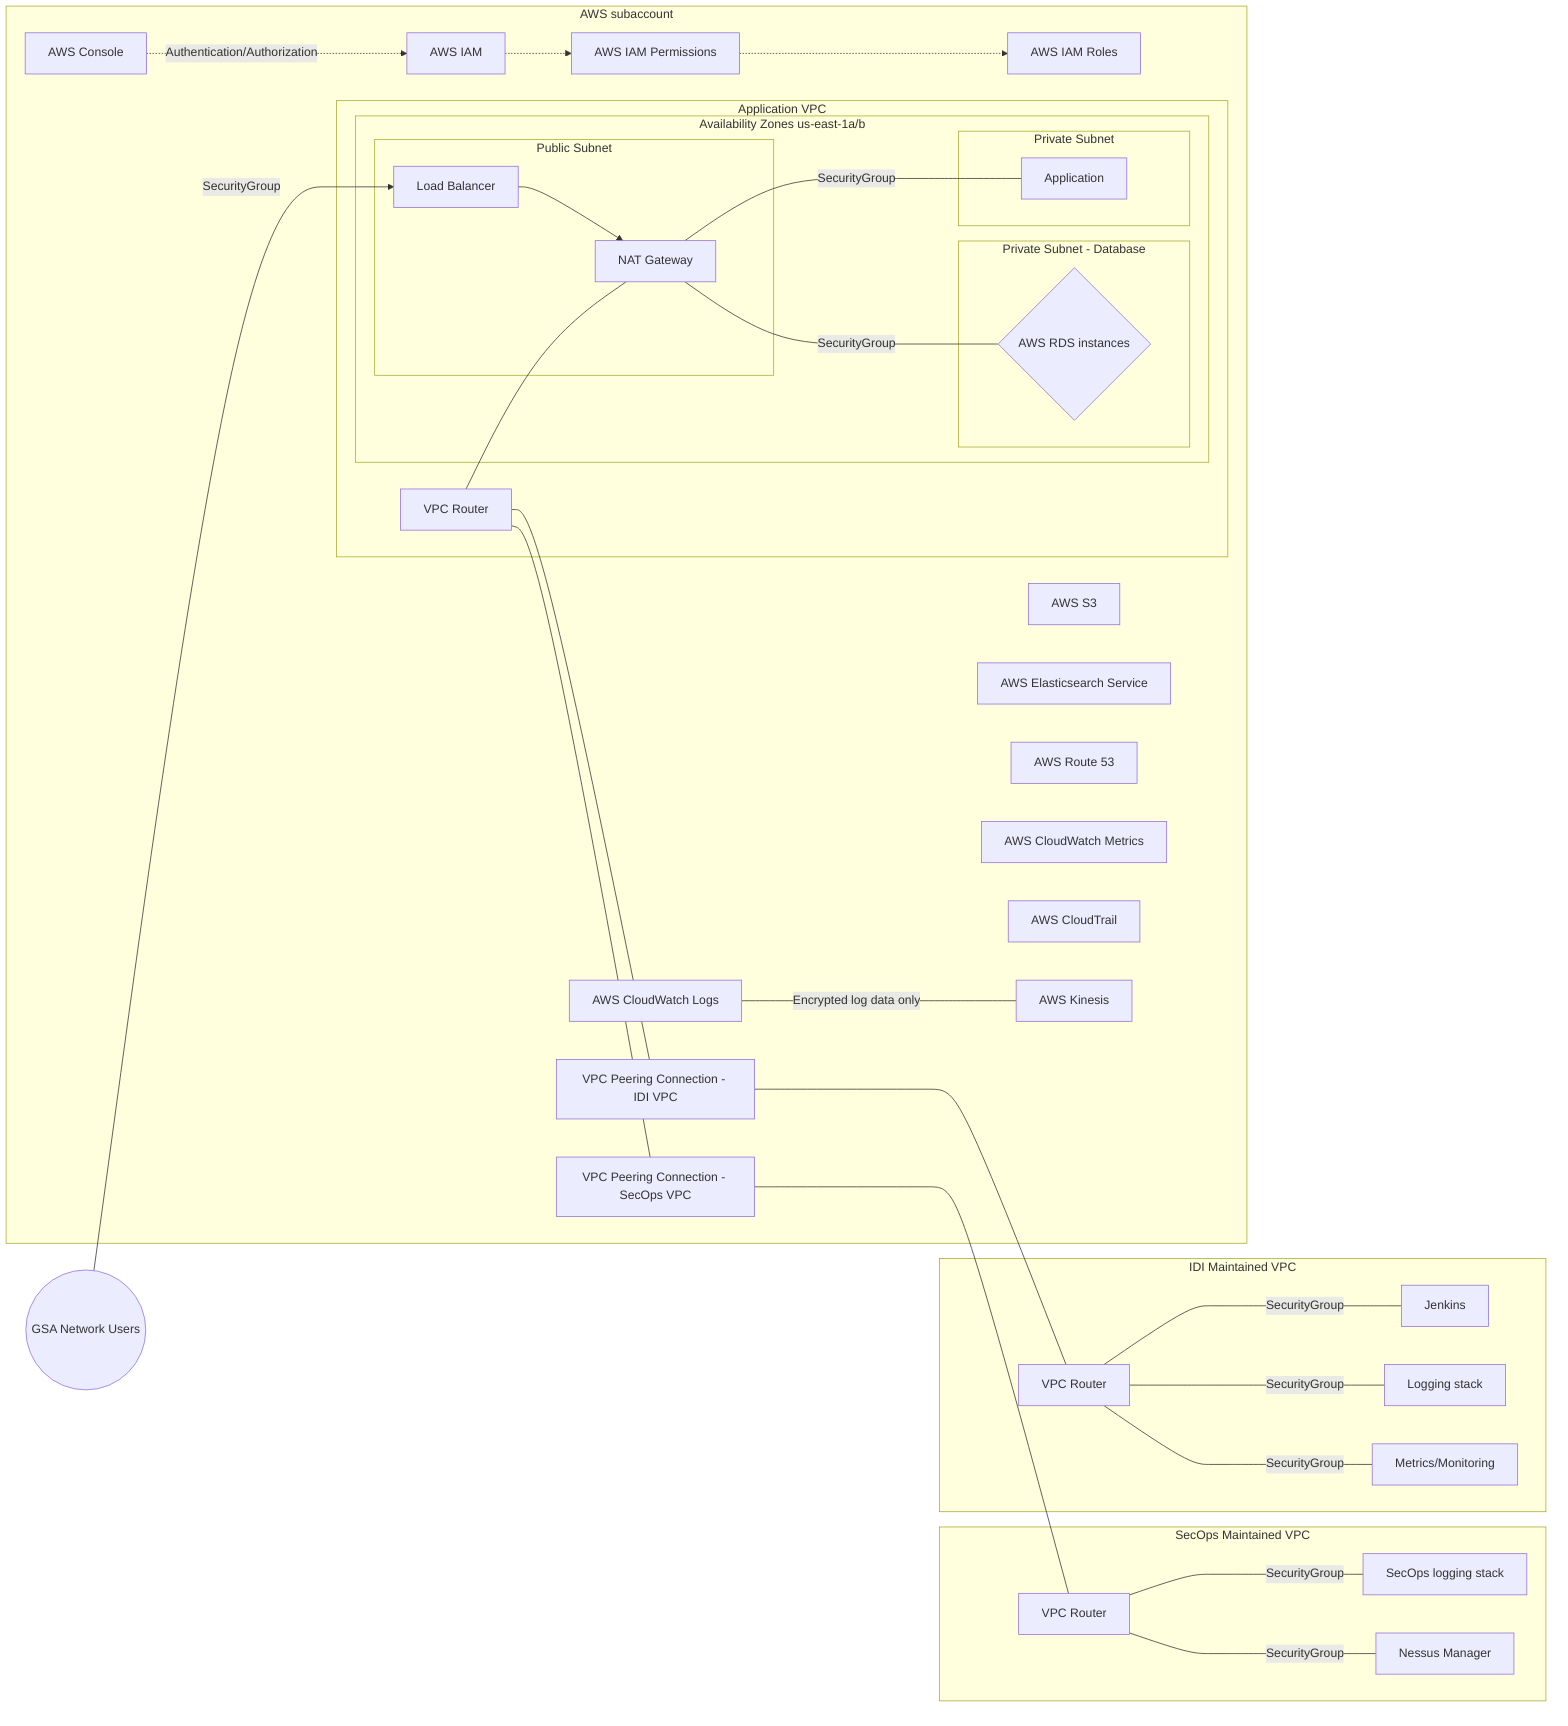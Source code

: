 %% title: Architecture Option B
%% description: DevSecOps high level architecture Option B
graph LR
  gsa-users(("GSA Network Users"))
  subgraph SecOps Maintained VPC
    vpc-router-secops["VPC Router"]
    secops-log["SecOps logging stack"]
    secops-nessusmanager["Nessus Manager"]
  end
  subgraph IDI Maintained VPC
    vpc-router-mgmt["VPC Router"]
    mgmt-jenkins["Jenkins"]
    mgmt-log["Logging stack"]
    mgmt-monitoring["Metrics/Monitoring"]
  end
  subgraph AWS subaccount
    iam["AWS IAM"]
    iam-perms["AWS IAM Permissions"]
    iam-roles["AWS IAM Roles"]
    aws-console["AWS Console"]
    s3["AWS S3"]
    kinesis["AWS Kinesis"]
    elasticsearch["AWS Elasticsearch Service"]
    route53["AWS Route 53"]
    cloudwatch["AWS CloudWatch Metrics"]
    cloudwatch-logs["AWS CloudWatch Logs"]
    cloudtrail["AWS CloudTrail"]
    vpc-peering-secops["VPC Peering Connection - SecOps VPC"]
    subgraph Application VPC
      subgraph Availability Zones us-east-1a/b
        subgraph Public Subnet
          app-nat["NAT Gateway"]
          app-elb["Load Balancer"]
        end
        subgraph Private Subnet
          app-app["Application"]
        end
        subgraph Private Subnet - Database
          app-rds{"AWS RDS instances"}
        end
      end
      vpc-router-apps["VPC Router"]
    end
    vpc-peering-pipeline["VPC Peering Connection - IDI VPC"]
  end

  cloudwatch-logs-- Encrypted log data only --- kinesis

  aws-console-."Authentication/Authorization".->iam
  iam-.->iam-perms
  iam-perms-.->iam-roles

  vpc-peering-pipeline---vpc-router-mgmt
  vpc-peering-secops---vpc-router-secops

  vpc-router-secops--SecurityGroup---secops-log
  vpc-router-secops--SecurityGroup---secops-nessusmanager

  vpc-router-mgmt--SecurityGroup---mgmt-jenkins
  vpc-router-mgmt--SecurityGroup---mgmt-log
  vpc-router-mgmt--SecurityGroup---mgmt-monitoring

  vpc-router-apps---vpc-peering-pipeline
  vpc-router-apps---vpc-peering-secops
  vpc-router-apps---app-nat

  app-elb-->app-nat
  app-nat--SecurityGroup---app-app
  app-nat--SecurityGroup---app-rds

  gsa-users--SecurityGroup-->app-elb